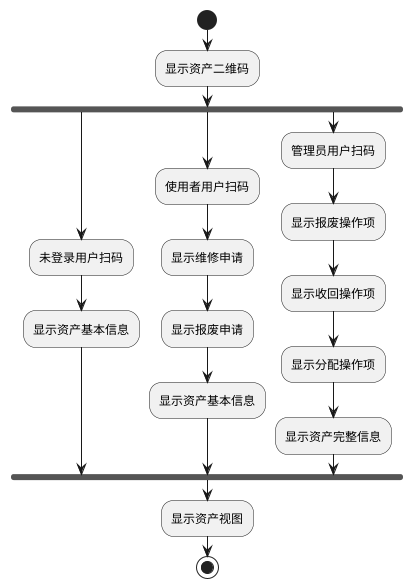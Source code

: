 @startuml
start
:显示资产二维码;
fork
:未登录用户扫码;
:显示资产基本信息;
fork again
:使用者用户扫码;
:显示维修申请;
:显示报废申请;
:显示资产基本信息;
fork again
:管理员用户扫码;
:显示报废操作项;
:显示收回操作项;
:显示分配操作项;
:显示资产完整信息;
endfork
:显示资产视图;
stop
@enduml